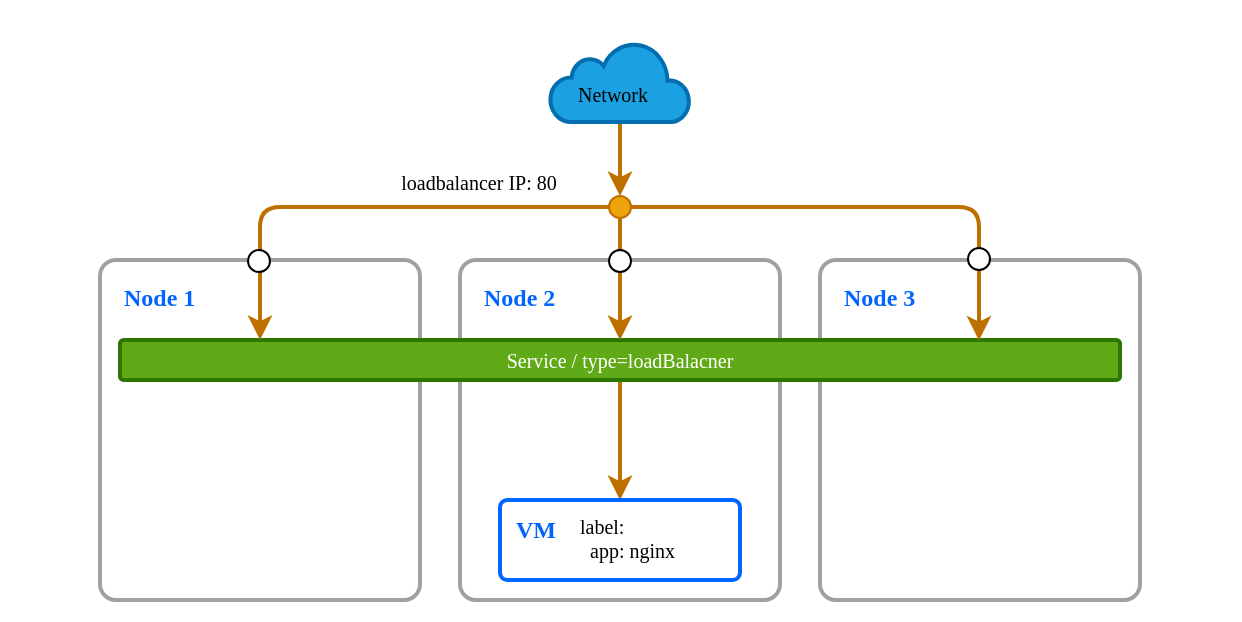 <mxfile>
    <diagram id="6EXt89o7fHejoy0miyVt" name="Page-1">
        <mxGraphModel dx="588" dy="1475" grid="1" gridSize="10" guides="1" tooltips="1" connect="1" arrows="1" fold="1" page="1" pageScale="1" pageWidth="850" pageHeight="1100" math="0" shadow="0">
            <root>
                <mxCell id="0"/>
                <mxCell id="1" parent="0"/>
                <mxCell id="142" value="" style="rounded=0;whiteSpace=wrap;html=1;fontFamily=JetBrains Mono;fontSource=https%3A%2F%2Ffonts.googleapis.com%2Fcss%3Ffamily%3DJetBrains%2BMono;fontSize=14;fillColor=#FFFFFF;strokeColor=none;" parent="1" vertex="1">
                    <mxGeometry x="160" y="-80" width="620" height="310" as="geometry"/>
                </mxCell>
                <mxCell id="143" value="" style="rounded=1;whiteSpace=wrap;html=1;fillColor=none;fontColor=#0066ff;strokeColor=#A0A0A0;arcSize=5;strokeWidth=2;fontFamily=JetBrains Mono;fontSource=https%3A%2F%2Ffonts.googleapis.com%2Fcss%3Ffamily%3DJetBrains%2BMono;gradientColor=none;fillStyle=hatch;" parent="1" vertex="1">
                    <mxGeometry x="210" y="50" width="160" height="170" as="geometry"/>
                </mxCell>
                <mxCell id="144" value="Node 1" style="text;html=1;strokeColor=none;fillColor=none;align=left;verticalAlign=middle;whiteSpace=wrap;rounded=0;fontColor=#0066ff;strokeWidth=2;fontFamily=JetBrains Mono;fontSource=https%3A%2F%2Ffonts.googleapis.com%2Fcss%3Ffamily%3DJetBrains%2BMono;fontSize=12;fontStyle=1" parent="1" vertex="1">
                    <mxGeometry x="220" y="59" width="60" height="20" as="geometry"/>
                </mxCell>
                <mxCell id="145" value="" style="rounded=1;whiteSpace=wrap;html=1;fillColor=none;fontColor=#0066ff;strokeColor=#A0A0A0;arcSize=5;strokeWidth=2;fontFamily=JetBrains Mono;fontSource=https%3A%2F%2Ffonts.googleapis.com%2Fcss%3Ffamily%3DJetBrains%2BMono;gradientColor=none;fillStyle=hatch;" parent="1" vertex="1">
                    <mxGeometry x="390" y="50" width="160" height="170" as="geometry"/>
                </mxCell>
                <mxCell id="146" value="Node 2" style="text;html=1;strokeColor=none;fillColor=none;align=left;verticalAlign=middle;whiteSpace=wrap;rounded=0;fontColor=#0066ff;strokeWidth=2;fontFamily=JetBrains Mono;fontSource=https%3A%2F%2Ffonts.googleapis.com%2Fcss%3Ffamily%3DJetBrains%2BMono;fontSize=12;fontStyle=1" parent="1" vertex="1">
                    <mxGeometry x="400" y="59" width="60" height="20" as="geometry"/>
                </mxCell>
                <mxCell id="147" value="" style="rounded=1;whiteSpace=wrap;html=1;fillColor=none;fontColor=#0066ff;strokeColor=#A0A0A0;arcSize=5;strokeWidth=2;fontFamily=JetBrains Mono;fontSource=https%3A%2F%2Ffonts.googleapis.com%2Fcss%3Ffamily%3DJetBrains%2BMono;gradientColor=none;fillStyle=hatch;" parent="1" vertex="1">
                    <mxGeometry x="570" y="50" width="160" height="170" as="geometry"/>
                </mxCell>
                <mxCell id="148" value="Node 3" style="text;html=1;strokeColor=none;fillColor=none;align=left;verticalAlign=middle;whiteSpace=wrap;rounded=0;fontColor=#0066ff;strokeWidth=2;fontFamily=JetBrains Mono;fontSource=https%3A%2F%2Ffonts.googleapis.com%2Fcss%3Ffamily%3DJetBrains%2BMono;fontSize=12;fontStyle=1" parent="1" vertex="1">
                    <mxGeometry x="580" y="59" width="60" height="20" as="geometry"/>
                </mxCell>
                <mxCell id="189" style="edgeStyle=none;html=1;exitX=0.5;exitY=1;exitDx=0;exitDy=0;entryX=0.5;entryY=0;entryDx=0;entryDy=0;fontSize=12;strokeColor=#BD7000;strokeWidth=2;fillColor=#f0a30a;" parent="1" source="188" edge="1">
                    <mxGeometry relative="1" as="geometry">
                        <mxPoint x="470" y="170" as="targetPoint"/>
                    </mxGeometry>
                </mxCell>
                <mxCell id="188" value="&lt;font style=&quot;font-size: 10px;&quot;&gt;Service / type=loadBalacner&lt;/font&gt;" style="rounded=1;whiteSpace=wrap;html=1;strokeColor=#2D7600;strokeWidth=2;fontFamily=JetBrains Mono;fontSource=https%3A%2F%2Ffonts.googleapis.com%2Fcss%3Ffamily%3DJetBrains%2BMono;fontSize=10;fontColor=#ffffff;fillColor=#60a917;arcSize=9;" parent="1" vertex="1">
                    <mxGeometry x="220" y="90" width="500" height="20" as="geometry"/>
                </mxCell>
                <mxCell id="210" style="edgeStyle=none;html=1;exitX=0.5;exitY=1;exitDx=0;exitDy=0;entryX=0.5;entryY=0;entryDx=0;entryDy=0;fillColor=#f0a30a;strokeColor=#BD7000;strokeWidth=2;startArrow=none;" edge="1" parent="1" source="212" target="188">
                    <mxGeometry relative="1" as="geometry"/>
                </mxCell>
                <mxCell id="193" value="" style="ellipse;whiteSpace=wrap;html=1;aspect=fixed;fontSize=12;fillColor=#f0a30a;fontColor=#000000;strokeColor=#BD7000;" parent="1" vertex="1">
                    <mxGeometry x="464.5" y="18" width="11" height="11" as="geometry"/>
                </mxCell>
                <mxCell id="198" style="edgeStyle=orthogonalEdgeStyle;html=1;entryX=0.5;entryY=0.235;entryDx=0;entryDy=0;strokeColor=#BD7000;strokeWidth=2;fontFamily=JetBrains Mono;fontSource=https%3A%2F%2Ffonts.googleapis.com%2Fcss%3Ffamily%3DJetBrains%2BMono;fontSize=12;fontColor=#000000;fillColor=#f0a30a;exitX=0;exitY=0.5;exitDx=0;exitDy=0;entryPerimeter=0;" parent="1" source="193" target="143" edge="1">
                    <mxGeometry relative="1" as="geometry">
                        <mxPoint x="290" y="45" as="targetPoint"/>
                    </mxGeometry>
                </mxCell>
                <mxCell id="199" style="edgeStyle=orthogonalEdgeStyle;html=1;entryX=0.5;entryY=0;entryDx=0;entryDy=0;strokeColor=#BD7000;strokeWidth=2;fontFamily=JetBrains Mono;fontSource=https%3A%2F%2Ffonts.googleapis.com%2Fcss%3Ffamily%3DJetBrains%2BMono;fontSize=12;fontColor=#000000;fillColor=#f0a30a;" parent="1" source="197" target="193" edge="1">
                    <mxGeometry relative="1" as="geometry"/>
                </mxCell>
                <mxCell id="200" style="edgeStyle=orthogonalEdgeStyle;html=1;entryX=0.859;entryY=0.013;entryDx=0;entryDy=0;strokeColor=#BD7000;strokeWidth=2;fontFamily=JetBrains Mono;fontSource=https%3A%2F%2Ffonts.googleapis.com%2Fcss%3Ffamily%3DJetBrains%2BMono;fontSize=12;fontColor=#000000;fillColor=#f0a30a;exitX=1;exitY=0.5;exitDx=0;exitDy=0;entryPerimeter=0;" parent="1" source="193" target="188" edge="1">
                    <mxGeometry relative="1" as="geometry">
                        <mxPoint x="650" y="44" as="targetPoint"/>
                    </mxGeometry>
                </mxCell>
                <mxCell id="197" value="" style="html=1;verticalLabelPosition=bottom;align=center;labelBackgroundColor=#ffffff;verticalAlign=top;strokeWidth=2;strokeColor=#006EAF;shadow=0;dashed=0;shape=mxgraph.ios7.icons.cloud;fontFamily=JetBrains Mono;fontSource=https%3A%2F%2Ffonts.googleapis.com%2Fcss%3Ffamily%3DJetBrains%2BMono;fontSize=12;fontColor=#ffffff;fillColor=#1ba1e2;" parent="1" vertex="1">
                    <mxGeometry x="435" y="-59" width="70" height="40" as="geometry"/>
                </mxCell>
                <mxCell id="201" value="loadbalancer IP: 80" style="text;html=1;align=center;verticalAlign=middle;whiteSpace=wrap;rounded=0;fontSize=10;fontColor=#000000;fontFamily=JetBrains Mono;fontSource=https%3A%2F%2Ffonts.googleapis.com%2Fcss%3Ffamily%3DJetBrains%2BMono;" parent="1" vertex="1">
                    <mxGeometry x="333.5" y="3" width="131" height="15" as="geometry"/>
                </mxCell>
                <mxCell id="209" value="&lt;span style=&quot;font-weight: normal; font-size: 10px;&quot;&gt;&lt;font color=&quot;#000000&quot; style=&quot;font-size: 10px;&quot;&gt;Network&lt;/font&gt;&lt;/span&gt;" style="text;html=1;strokeColor=none;fillColor=none;align=left;verticalAlign=middle;whiteSpace=wrap;rounded=0;fontColor=#0066ff;strokeWidth=2;fontFamily=JetBrains Mono;fontSource=https%3A%2F%2Ffonts.googleapis.com%2Fcss%3Ffamily%3DJetBrains%2BMono;fontSize=10;fontStyle=1" parent="1" vertex="1">
                    <mxGeometry x="447" y="-43" width="60" height="20" as="geometry"/>
                </mxCell>
                <mxCell id="211" value="" style="ellipse;whiteSpace=wrap;html=1;aspect=fixed;fontSize=12;" vertex="1" parent="1">
                    <mxGeometry x="284" y="45" width="11" height="11" as="geometry"/>
                </mxCell>
                <mxCell id="213" value="" style="ellipse;whiteSpace=wrap;html=1;aspect=fixed;fontSize=12;" vertex="1" parent="1">
                    <mxGeometry x="644" y="44" width="11" height="11" as="geometry"/>
                </mxCell>
                <mxCell id="214" value="" style="edgeStyle=none;html=1;exitX=0.5;exitY=1;exitDx=0;exitDy=0;entryX=0.5;entryY=0;entryDx=0;entryDy=0;fillColor=#f0a30a;strokeColor=#BD7000;strokeWidth=2;endArrow=none;" edge="1" parent="1" source="193" target="212">
                    <mxGeometry relative="1" as="geometry">
                        <mxPoint x="470.0" y="29" as="sourcePoint"/>
                        <mxPoint x="470.0" y="90" as="targetPoint"/>
                    </mxGeometry>
                </mxCell>
                <mxCell id="212" value="" style="ellipse;whiteSpace=wrap;html=1;aspect=fixed;fontSize=12;" vertex="1" parent="1">
                    <mxGeometry x="464.5" y="45" width="11" height="11" as="geometry"/>
                </mxCell>
                <mxCell id="215" value="" style="rounded=1;whiteSpace=wrap;html=1;strokeColor=#0066FF;strokeWidth=2;fontFamily=JetBrains Mono;fontSource=https%3A%2F%2Ffonts.googleapis.com%2Fcss%3Ffamily%3DJetBrains%2BMono;fontSize=12;fontColor=#ffffff;fillColor=none;arcSize=9;" vertex="1" parent="1">
                    <mxGeometry x="410" y="170" width="120" height="40" as="geometry"/>
                </mxCell>
                <mxCell id="216" value="VM" style="text;html=1;strokeColor=none;fillColor=none;align=left;verticalAlign=middle;whiteSpace=wrap;rounded=0;fontColor=#0066ff;strokeWidth=2;fontFamily=JetBrains Mono;fontSource=https%3A%2F%2Ffonts.googleapis.com%2Fcss%3Ffamily%3DJetBrains%2BMono;fontSize=12;fontStyle=1" vertex="1" parent="1">
                    <mxGeometry x="415.5" y="174.5" width="60" height="20" as="geometry"/>
                </mxCell>
                <mxCell id="217" value="label:&#10;  app: nginx&#10;" style="text;strokeColor=none;fillColor=none;align=left;verticalAlign=top;whiteSpace=wrap;rounded=0;labelBackgroundColor=none;fontFamily=JetBrains Mono;fontSource=https%3A%2F%2Ffonts.googleapis.com%2Fcss%3Ffamily%3DJetBrains%2BMono;fontColor=#000000;fontSize=10;spacing=3;horizontal=1;" vertex="1" parent="1">
                    <mxGeometry x="447" y="170" width="100" height="29" as="geometry"/>
                </mxCell>
            </root>
        </mxGraphModel>
    </diagram>
</mxfile>
